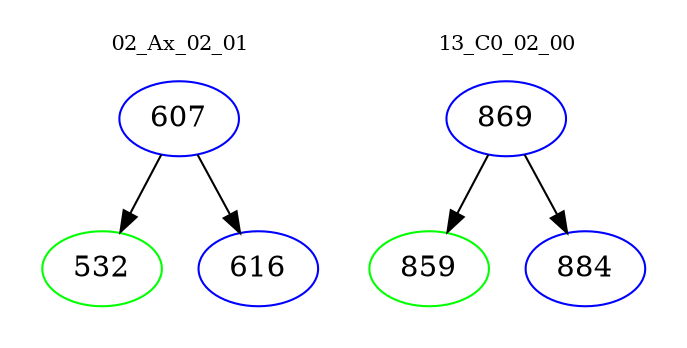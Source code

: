 digraph{
subgraph cluster_0 {
color = white
label = "02_Ax_02_01";
fontsize=10;
T0_607 [label="607", color="blue"]
T0_607 -> T0_532 [color="black"]
T0_532 [label="532", color="green"]
T0_607 -> T0_616 [color="black"]
T0_616 [label="616", color="blue"]
}
subgraph cluster_1 {
color = white
label = "13_C0_02_00";
fontsize=10;
T1_869 [label="869", color="blue"]
T1_869 -> T1_859 [color="black"]
T1_859 [label="859", color="green"]
T1_869 -> T1_884 [color="black"]
T1_884 [label="884", color="blue"]
}
}
